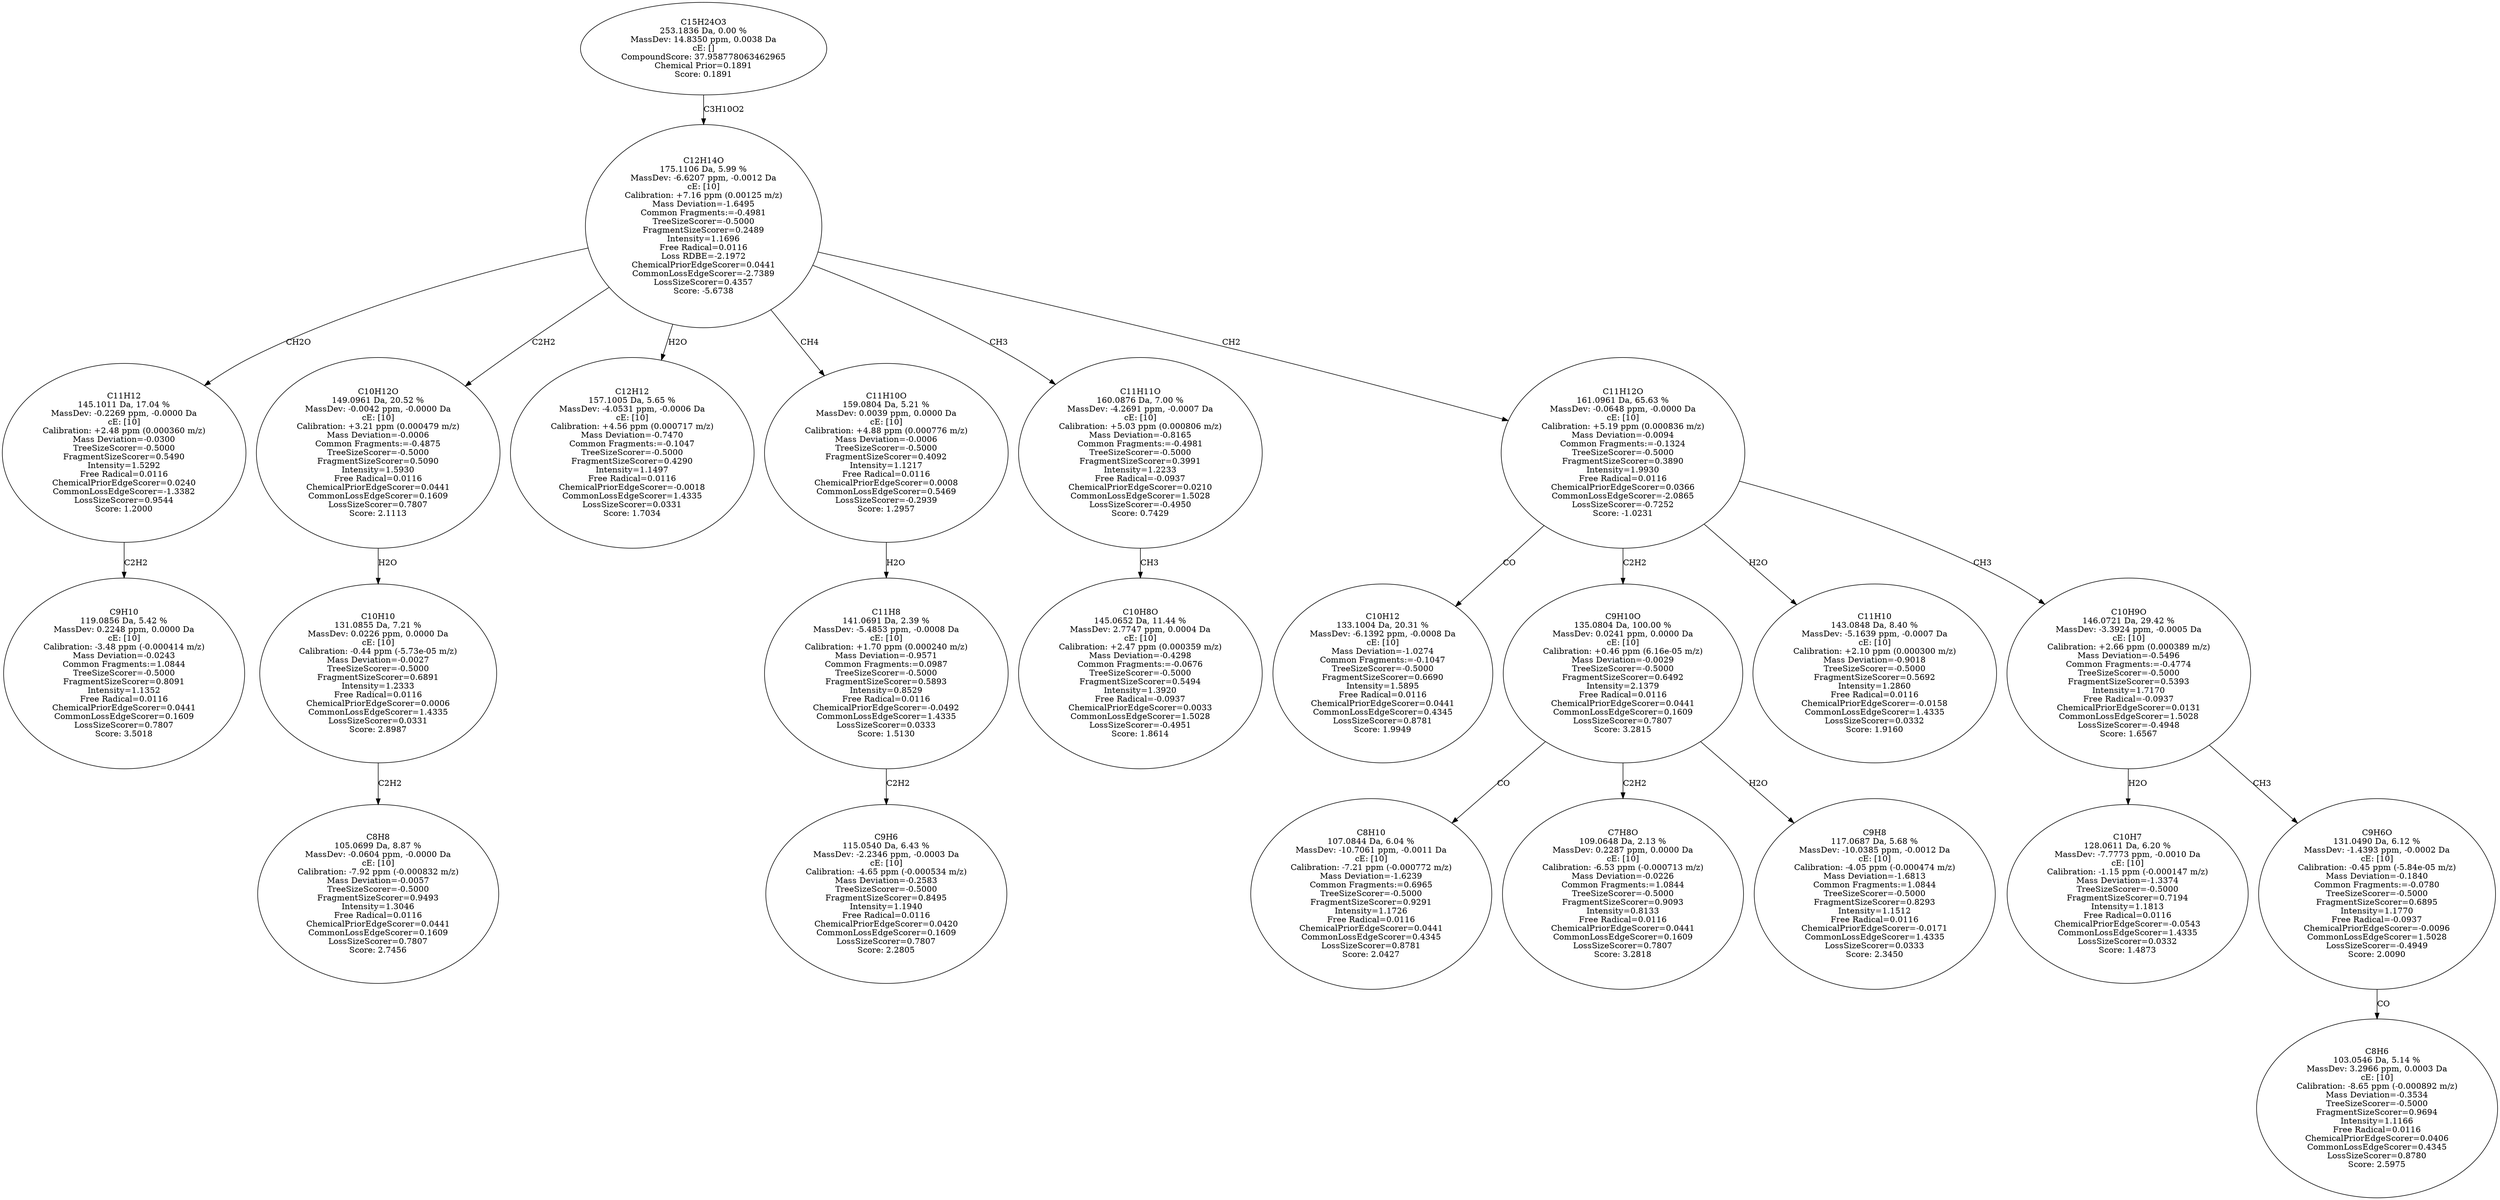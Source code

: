 strict digraph {
v1 [label="C9H10\n119.0856 Da, 5.42 %\nMassDev: 0.2248 ppm, 0.0000 Da\ncE: [10]\nCalibration: -3.48 ppm (-0.000414 m/z)\nMass Deviation=-0.0243\nCommon Fragments:=1.0844\nTreeSizeScorer=-0.5000\nFragmentSizeScorer=0.8091\nIntensity=1.1352\nFree Radical=0.0116\nChemicalPriorEdgeScorer=0.0441\nCommonLossEdgeScorer=0.1609\nLossSizeScorer=0.7807\nScore: 3.5018"];
v2 [label="C11H12\n145.1011 Da, 17.04 %\nMassDev: -0.2269 ppm, -0.0000 Da\ncE: [10]\nCalibration: +2.48 ppm (0.000360 m/z)\nMass Deviation=-0.0300\nTreeSizeScorer=-0.5000\nFragmentSizeScorer=0.5490\nIntensity=1.5292\nFree Radical=0.0116\nChemicalPriorEdgeScorer=0.0240\nCommonLossEdgeScorer=-1.3382\nLossSizeScorer=0.9544\nScore: 1.2000"];
v3 [label="C8H8\n105.0699 Da, 8.87 %\nMassDev: -0.0604 ppm, -0.0000 Da\ncE: [10]\nCalibration: -7.92 ppm (-0.000832 m/z)\nMass Deviation=-0.0057\nTreeSizeScorer=-0.5000\nFragmentSizeScorer=0.9493\nIntensity=1.3046\nFree Radical=0.0116\nChemicalPriorEdgeScorer=0.0441\nCommonLossEdgeScorer=0.1609\nLossSizeScorer=0.7807\nScore: 2.7456"];
v4 [label="C10H10\n131.0855 Da, 7.21 %\nMassDev: 0.0226 ppm, 0.0000 Da\ncE: [10]\nCalibration: -0.44 ppm (-5.73e-05 m/z)\nMass Deviation=-0.0027\nTreeSizeScorer=-0.5000\nFragmentSizeScorer=0.6891\nIntensity=1.2333\nFree Radical=0.0116\nChemicalPriorEdgeScorer=0.0006\nCommonLossEdgeScorer=1.4335\nLossSizeScorer=0.0331\nScore: 2.8987"];
v5 [label="C10H12O\n149.0961 Da, 20.52 %\nMassDev: -0.0042 ppm, -0.0000 Da\ncE: [10]\nCalibration: +3.21 ppm (0.000479 m/z)\nMass Deviation=-0.0006\nCommon Fragments:=-0.4875\nTreeSizeScorer=-0.5000\nFragmentSizeScorer=0.5090\nIntensity=1.5930\nFree Radical=0.0116\nChemicalPriorEdgeScorer=0.0441\nCommonLossEdgeScorer=0.1609\nLossSizeScorer=0.7807\nScore: 2.1113"];
v6 [label="C12H12\n157.1005 Da, 5.65 %\nMassDev: -4.0531 ppm, -0.0006 Da\ncE: [10]\nCalibration: +4.56 ppm (0.000717 m/z)\nMass Deviation=-0.7470\nCommon Fragments:=-0.1047\nTreeSizeScorer=-0.5000\nFragmentSizeScorer=0.4290\nIntensity=1.1497\nFree Radical=0.0116\nChemicalPriorEdgeScorer=-0.0018\nCommonLossEdgeScorer=1.4335\nLossSizeScorer=0.0331\nScore: 1.7034"];
v7 [label="C9H6\n115.0540 Da, 6.43 %\nMassDev: -2.2346 ppm, -0.0003 Da\ncE: [10]\nCalibration: -4.65 ppm (-0.000534 m/z)\nMass Deviation=-0.2583\nTreeSizeScorer=-0.5000\nFragmentSizeScorer=0.8495\nIntensity=1.1940\nFree Radical=0.0116\nChemicalPriorEdgeScorer=0.0420\nCommonLossEdgeScorer=0.1609\nLossSizeScorer=0.7807\nScore: 2.2805"];
v8 [label="C11H8\n141.0691 Da, 2.39 %\nMassDev: -5.4853 ppm, -0.0008 Da\ncE: [10]\nCalibration: +1.70 ppm (0.000240 m/z)\nMass Deviation=-0.9571\nCommon Fragments:=0.0987\nTreeSizeScorer=-0.5000\nFragmentSizeScorer=0.5893\nIntensity=0.8529\nFree Radical=0.0116\nChemicalPriorEdgeScorer=-0.0492\nCommonLossEdgeScorer=1.4335\nLossSizeScorer=0.0333\nScore: 1.5130"];
v9 [label="C11H10O\n159.0804 Da, 5.21 %\nMassDev: 0.0039 ppm, 0.0000 Da\ncE: [10]\nCalibration: +4.88 ppm (0.000776 m/z)\nMass Deviation=-0.0006\nTreeSizeScorer=-0.5000\nFragmentSizeScorer=0.4092\nIntensity=1.1217\nFree Radical=0.0116\nChemicalPriorEdgeScorer=0.0008\nCommonLossEdgeScorer=0.5469\nLossSizeScorer=-0.2939\nScore: 1.2957"];
v10 [label="C10H8O\n145.0652 Da, 11.44 %\nMassDev: 2.7747 ppm, 0.0004 Da\ncE: [10]\nCalibration: +2.47 ppm (0.000359 m/z)\nMass Deviation=-0.4298\nCommon Fragments:=-0.0676\nTreeSizeScorer=-0.5000\nFragmentSizeScorer=0.5494\nIntensity=1.3920\nFree Radical=-0.0937\nChemicalPriorEdgeScorer=0.0033\nCommonLossEdgeScorer=1.5028\nLossSizeScorer=-0.4951\nScore: 1.8614"];
v11 [label="C11H11O\n160.0876 Da, 7.00 %\nMassDev: -4.2691 ppm, -0.0007 Da\ncE: [10]\nCalibration: +5.03 ppm (0.000806 m/z)\nMass Deviation=-0.8165\nCommon Fragments:=-0.4981\nTreeSizeScorer=-0.5000\nFragmentSizeScorer=0.3991\nIntensity=1.2233\nFree Radical=-0.0937\nChemicalPriorEdgeScorer=0.0210\nCommonLossEdgeScorer=1.5028\nLossSizeScorer=-0.4950\nScore: 0.7429"];
v12 [label="C10H12\n133.1004 Da, 20.31 %\nMassDev: -6.1392 ppm, -0.0008 Da\ncE: [10]\nMass Deviation=-1.0274\nCommon Fragments:=-0.1047\nTreeSizeScorer=-0.5000\nFragmentSizeScorer=0.6690\nIntensity=1.5895\nFree Radical=0.0116\nChemicalPriorEdgeScorer=0.0441\nCommonLossEdgeScorer=0.4345\nLossSizeScorer=0.8781\nScore: 1.9949"];
v13 [label="C8H10\n107.0844 Da, 6.04 %\nMassDev: -10.7061 ppm, -0.0011 Da\ncE: [10]\nCalibration: -7.21 ppm (-0.000772 m/z)\nMass Deviation=-1.6239\nCommon Fragments:=0.6965\nTreeSizeScorer=-0.5000\nFragmentSizeScorer=0.9291\nIntensity=1.1726\nFree Radical=0.0116\nChemicalPriorEdgeScorer=0.0441\nCommonLossEdgeScorer=0.4345\nLossSizeScorer=0.8781\nScore: 2.0427"];
v14 [label="C7H8O\n109.0648 Da, 2.13 %\nMassDev: 0.2287 ppm, 0.0000 Da\ncE: [10]\nCalibration: -6.53 ppm (-0.000713 m/z)\nMass Deviation=-0.0226\nCommon Fragments:=1.0844\nTreeSizeScorer=-0.5000\nFragmentSizeScorer=0.9093\nIntensity=0.8133\nFree Radical=0.0116\nChemicalPriorEdgeScorer=0.0441\nCommonLossEdgeScorer=0.1609\nLossSizeScorer=0.7807\nScore: 3.2818"];
v15 [label="C9H8\n117.0687 Da, 5.68 %\nMassDev: -10.0385 ppm, -0.0012 Da\ncE: [10]\nCalibration: -4.05 ppm (-0.000474 m/z)\nMass Deviation=-1.6813\nCommon Fragments:=1.0844\nTreeSizeScorer=-0.5000\nFragmentSizeScorer=0.8293\nIntensity=1.1512\nFree Radical=0.0116\nChemicalPriorEdgeScorer=-0.0171\nCommonLossEdgeScorer=1.4335\nLossSizeScorer=0.0333\nScore: 2.3450"];
v16 [label="C9H10O\n135.0804 Da, 100.00 %\nMassDev: 0.0241 ppm, 0.0000 Da\ncE: [10]\nCalibration: +0.46 ppm (6.16e-05 m/z)\nMass Deviation=-0.0029\nTreeSizeScorer=-0.5000\nFragmentSizeScorer=0.6492\nIntensity=2.1379\nFree Radical=0.0116\nChemicalPriorEdgeScorer=0.0441\nCommonLossEdgeScorer=0.1609\nLossSizeScorer=0.7807\nScore: 3.2815"];
v17 [label="C11H10\n143.0848 Da, 8.40 %\nMassDev: -5.1639 ppm, -0.0007 Da\ncE: [10]\nCalibration: +2.10 ppm (0.000300 m/z)\nMass Deviation=-0.9018\nTreeSizeScorer=-0.5000\nFragmentSizeScorer=0.5692\nIntensity=1.2860\nFree Radical=0.0116\nChemicalPriorEdgeScorer=-0.0158\nCommonLossEdgeScorer=1.4335\nLossSizeScorer=0.0332\nScore: 1.9160"];
v18 [label="C10H7\n128.0611 Da, 6.20 %\nMassDev: -7.7773 ppm, -0.0010 Da\ncE: [10]\nCalibration: -1.15 ppm (-0.000147 m/z)\nMass Deviation=-1.3374\nTreeSizeScorer=-0.5000\nFragmentSizeScorer=0.7194\nIntensity=1.1813\nFree Radical=0.0116\nChemicalPriorEdgeScorer=-0.0543\nCommonLossEdgeScorer=1.4335\nLossSizeScorer=0.0332\nScore: 1.4873"];
v19 [label="C8H6\n103.0546 Da, 5.14 %\nMassDev: 3.2966 ppm, 0.0003 Da\ncE: [10]\nCalibration: -8.65 ppm (-0.000892 m/z)\nMass Deviation=-0.3534\nTreeSizeScorer=-0.5000\nFragmentSizeScorer=0.9694\nIntensity=1.1166\nFree Radical=0.0116\nChemicalPriorEdgeScorer=0.0406\nCommonLossEdgeScorer=0.4345\nLossSizeScorer=0.8780\nScore: 2.5975"];
v20 [label="C9H6O\n131.0490 Da, 6.12 %\nMassDev: -1.4393 ppm, -0.0002 Da\ncE: [10]\nCalibration: -0.45 ppm (-5.84e-05 m/z)\nMass Deviation=-0.1840\nCommon Fragments:=-0.0780\nTreeSizeScorer=-0.5000\nFragmentSizeScorer=0.6895\nIntensity=1.1770\nFree Radical=-0.0937\nChemicalPriorEdgeScorer=-0.0096\nCommonLossEdgeScorer=1.5028\nLossSizeScorer=-0.4949\nScore: 2.0090"];
v21 [label="C10H9O\n146.0721 Da, 29.42 %\nMassDev: -3.3924 ppm, -0.0005 Da\ncE: [10]\nCalibration: +2.66 ppm (0.000389 m/z)\nMass Deviation=-0.5496\nCommon Fragments:=-0.4774\nTreeSizeScorer=-0.5000\nFragmentSizeScorer=0.5393\nIntensity=1.7170\nFree Radical=-0.0937\nChemicalPriorEdgeScorer=0.0131\nCommonLossEdgeScorer=1.5028\nLossSizeScorer=-0.4948\nScore: 1.6567"];
v22 [label="C11H12O\n161.0961 Da, 65.63 %\nMassDev: -0.0648 ppm, -0.0000 Da\ncE: [10]\nCalibration: +5.19 ppm (0.000836 m/z)\nMass Deviation=-0.0094\nCommon Fragments:=-0.1324\nTreeSizeScorer=-0.5000\nFragmentSizeScorer=0.3890\nIntensity=1.9930\nFree Radical=0.0116\nChemicalPriorEdgeScorer=0.0366\nCommonLossEdgeScorer=-2.0865\nLossSizeScorer=-0.7252\nScore: -1.0231"];
v23 [label="C12H14O\n175.1106 Da, 5.99 %\nMassDev: -6.6207 ppm, -0.0012 Da\ncE: [10]\nCalibration: +7.16 ppm (0.00125 m/z)\nMass Deviation=-1.6495\nCommon Fragments:=-0.4981\nTreeSizeScorer=-0.5000\nFragmentSizeScorer=0.2489\nIntensity=1.1696\nFree Radical=0.0116\nLoss RDBE=-2.1972\nChemicalPriorEdgeScorer=0.0441\nCommonLossEdgeScorer=-2.7389\nLossSizeScorer=0.4357\nScore: -5.6738"];
v24 [label="C15H24O3\n253.1836 Da, 0.00 %\nMassDev: 14.8350 ppm, 0.0038 Da\ncE: []\nCompoundScore: 37.958778063462965\nChemical Prior=0.1891\nScore: 0.1891"];
v2 -> v1 [label="C2H2"];
v23 -> v2 [label="CH2O"];
v4 -> v3 [label="C2H2"];
v5 -> v4 [label="H2O"];
v23 -> v5 [label="C2H2"];
v23 -> v6 [label="H2O"];
v8 -> v7 [label="C2H2"];
v9 -> v8 [label="H2O"];
v23 -> v9 [label="CH4"];
v11 -> v10 [label="CH3"];
v23 -> v11 [label="CH3"];
v22 -> v12 [label="CO"];
v16 -> v13 [label="CO"];
v16 -> v14 [label="C2H2"];
v16 -> v15 [label="H2O"];
v22 -> v16 [label="C2H2"];
v22 -> v17 [label="H2O"];
v21 -> v18 [label="H2O"];
v20 -> v19 [label="CO"];
v21 -> v20 [label="CH3"];
v22 -> v21 [label="CH3"];
v23 -> v22 [label="CH2"];
v24 -> v23 [label="C3H10O2"];
}